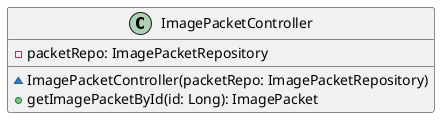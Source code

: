 @startuml
class ImagePacketController [[java:edu.sru.cpsc.webshopping.controller.ImagePacketController]] {
	-packetRepo: ImagePacketRepository
	~ImagePacketController(packetRepo: ImagePacketRepository)
	+getImagePacketById(id: Long): ImagePacket
}
@enduml